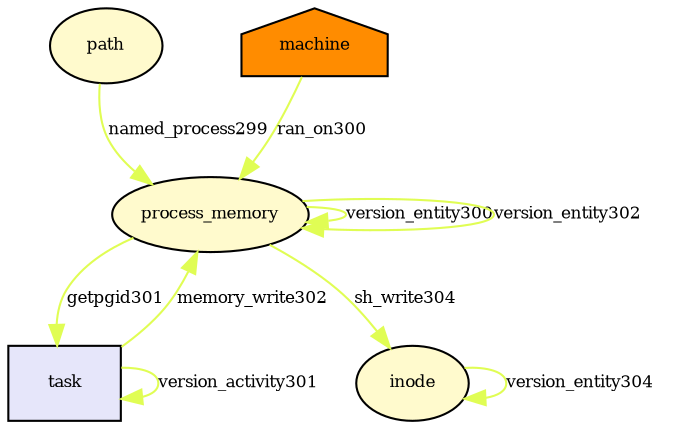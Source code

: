 digraph RGL__DirectedAdjacencyGraph {path[fontsize = 8,label = "path",shape = ellipse, fillcolor="#fffacd", style = filled]

process_memory[fontsize = 8,label = "process_memory",shape = ellipse, fillcolor="#fffacd", style = filled]

path -> process_memory[fontsize = 8,label = "named_process299", color="#e0fd54"]

process_memory -> process_memory[fontsize = 8,label = "version_entity300", color="#e0fd54"]

machine[fontsize = 8,label = "machine",shape = house, fillcolor="#ff8c00", style = filled]

machine -> process_memory[fontsize = 8,label = "ran_on300", color="#e0fd54"]

task[fontsize = 8,label = "task",shape = rectangle, fillcolor="#e6e6fa", style = filled]

task -> task[fontsize = 8,label = "version_activity301", color="#e0fd54"]

process_memory -> task[fontsize = 8,label = "getpgid301", color="#e0fd54"]

process_memory -> process_memory[fontsize = 8,label = "version_entity302", color="#e0fd54"]

task -> process_memory[fontsize = 8,label = "memory_write302", color="#e0fd54"]

inode[fontsize = 8,label = "inode",shape = ellipse, fillcolor="#fffacd", style = filled]

inode -> inode[fontsize = 8,label = "version_entity304", color="#e0fd54"]

process_memory -> inode[fontsize = 8,label = "sh_write304", color="#e0fd54"]

}